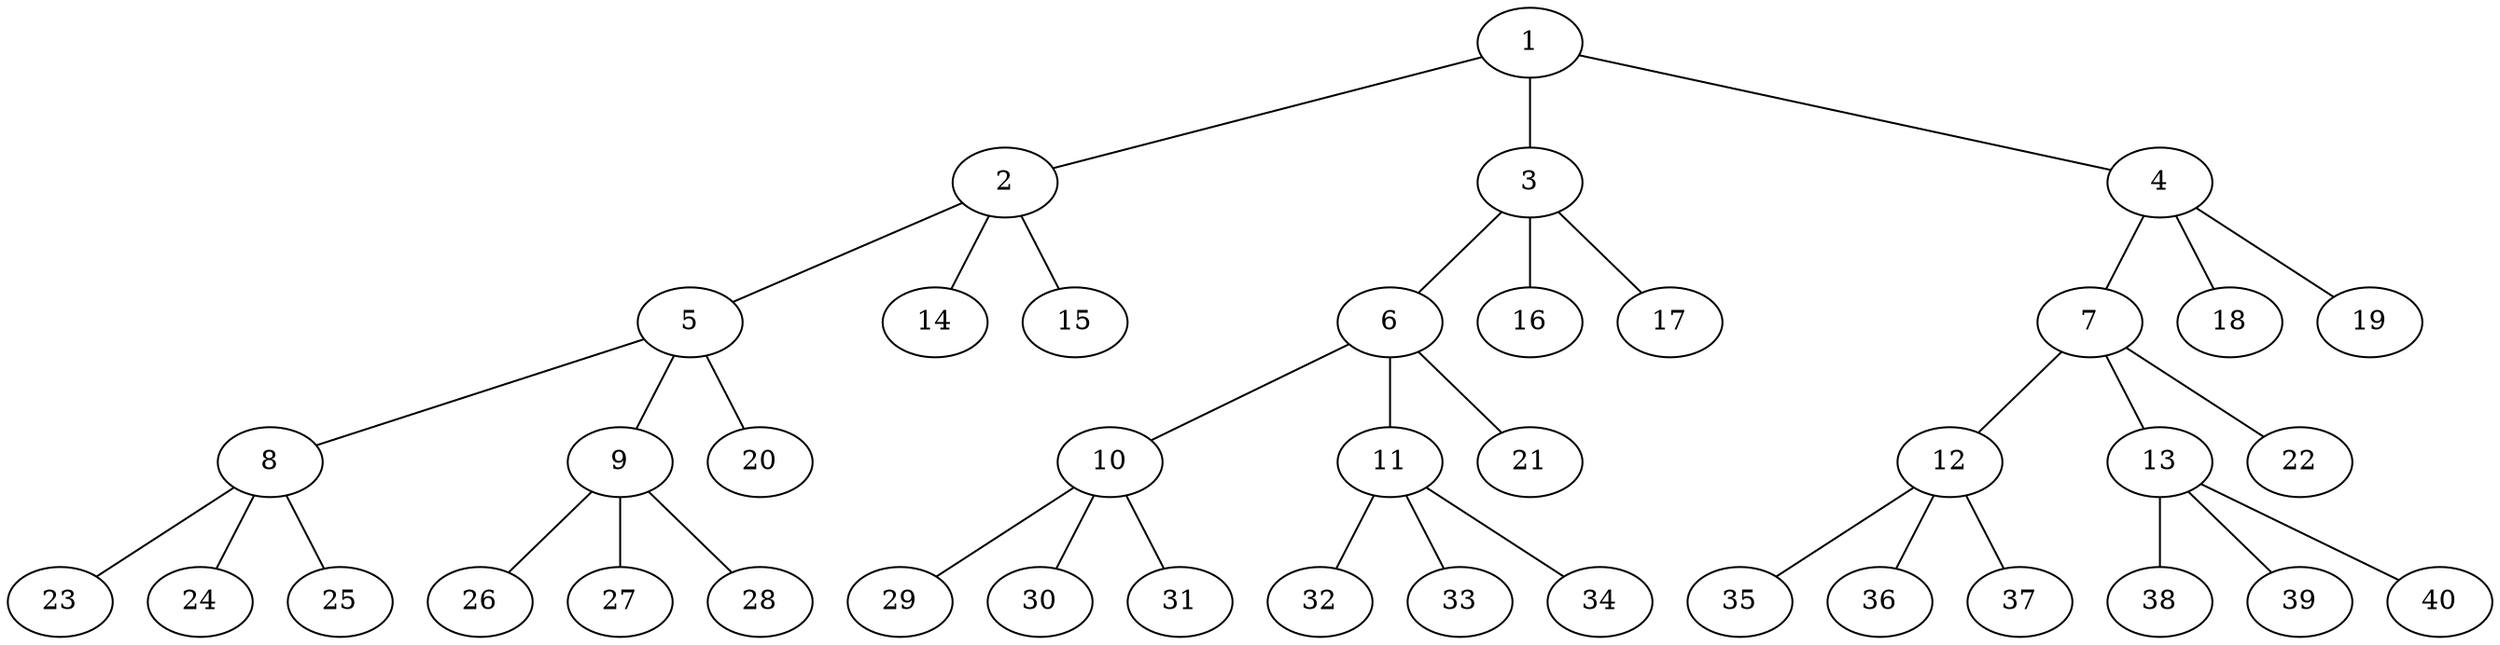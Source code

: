 graph molecule_281 {
	1	 [chem=N];
	2	 [chem=C];
	1 -- 2	 [valence=1];
	3	 [chem=C];
	1 -- 3	 [valence=1];
	4	 [chem=C];
	1 -- 4	 [valence=1];
	5	 [chem=C];
	2 -- 5	 [valence=1];
	14	 [chem=H];
	2 -- 14	 [valence=1];
	15	 [chem=H];
	2 -- 15	 [valence=1];
	6	 [chem=C];
	3 -- 6	 [valence=1];
	16	 [chem=H];
	3 -- 16	 [valence=1];
	17	 [chem=H];
	3 -- 17	 [valence=1];
	7	 [chem=C];
	4 -- 7	 [valence=1];
	18	 [chem=H];
	4 -- 18	 [valence=1];
	19	 [chem=H];
	4 -- 19	 [valence=1];
	8	 [chem=C];
	5 -- 8	 [valence=1];
	9	 [chem=C];
	5 -- 9	 [valence=1];
	20	 [chem=H];
	5 -- 20	 [valence=1];
	10	 [chem=C];
	6 -- 10	 [valence=1];
	11	 [chem=C];
	6 -- 11	 [valence=1];
	21	 [chem=H];
	6 -- 21	 [valence=1];
	12	 [chem=C];
	7 -- 12	 [valence=1];
	13	 [chem=C];
	7 -- 13	 [valence=1];
	22	 [chem=H];
	7 -- 22	 [valence=1];
	23	 [chem=H];
	8 -- 23	 [valence=1];
	24	 [chem=H];
	8 -- 24	 [valence=1];
	25	 [chem=H];
	8 -- 25	 [valence=1];
	26	 [chem=H];
	9 -- 26	 [valence=1];
	27	 [chem=H];
	9 -- 27	 [valence=1];
	28	 [chem=H];
	9 -- 28	 [valence=1];
	29	 [chem=H];
	10 -- 29	 [valence=1];
	30	 [chem=H];
	10 -- 30	 [valence=1];
	31	 [chem=H];
	10 -- 31	 [valence=1];
	32	 [chem=H];
	11 -- 32	 [valence=1];
	33	 [chem=H];
	11 -- 33	 [valence=1];
	34	 [chem=H];
	11 -- 34	 [valence=1];
	35	 [chem=H];
	12 -- 35	 [valence=1];
	36	 [chem=H];
	12 -- 36	 [valence=1];
	37	 [chem=H];
	12 -- 37	 [valence=1];
	38	 [chem=H];
	13 -- 38	 [valence=1];
	39	 [chem=H];
	13 -- 39	 [valence=1];
	40	 [chem=H];
	13 -- 40	 [valence=1];
}
